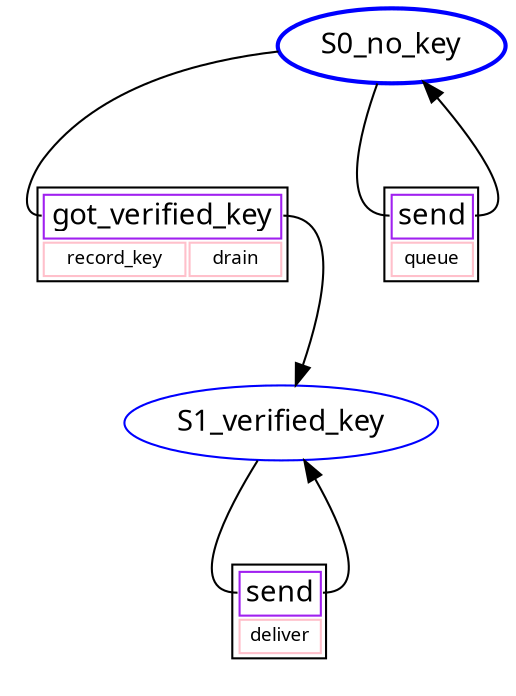 digraph {
	graph [dpi=100 pack=true]
	node [fontname=Menlo]
	edge [fontname=Menlo]
	S0_no_key [color=blue fontame="Menlo-Bold" shape=ellipse style=bold]
	S1_verified_key [color=blue fontame=Menlo shape=ellipse style=""]
	t0 [label=<<table ><tr ><td color="purple" colspan="2" port="tableport"><font face="menlo-italic">got_verified_key</font></td></tr><tr ><td color="pink"><font point-size="9">record_key</font></td><td color="pink"><font point-size="9">drain</font></td></tr></table>> margin=0.2 shape=none]
	S0_no_key -> t0:tableport:w [arrowhead=none]
	t0:tableport:e -> S1_verified_key
	t1 [label=<<table ><tr ><td color="purple" colspan="1" port="tableport"><font face="menlo-italic">send</font></td></tr><tr ><td color="pink"><font point-size="9">deliver</font></td></tr></table>> margin=0.2 shape=none]
	S1_verified_key -> t1:tableport:w [arrowhead=none]
	t1:tableport:e -> S1_verified_key
	t2 [label=<<table ><tr ><td color="purple" colspan="1" port="tableport"><font face="menlo-italic">send</font></td></tr><tr ><td color="pink"><font point-size="9">queue</font></td></tr></table>> margin=0.2 shape=none]
	S0_no_key -> t2:tableport:w [arrowhead=none]
	t2:tableport:e -> S0_no_key
}
